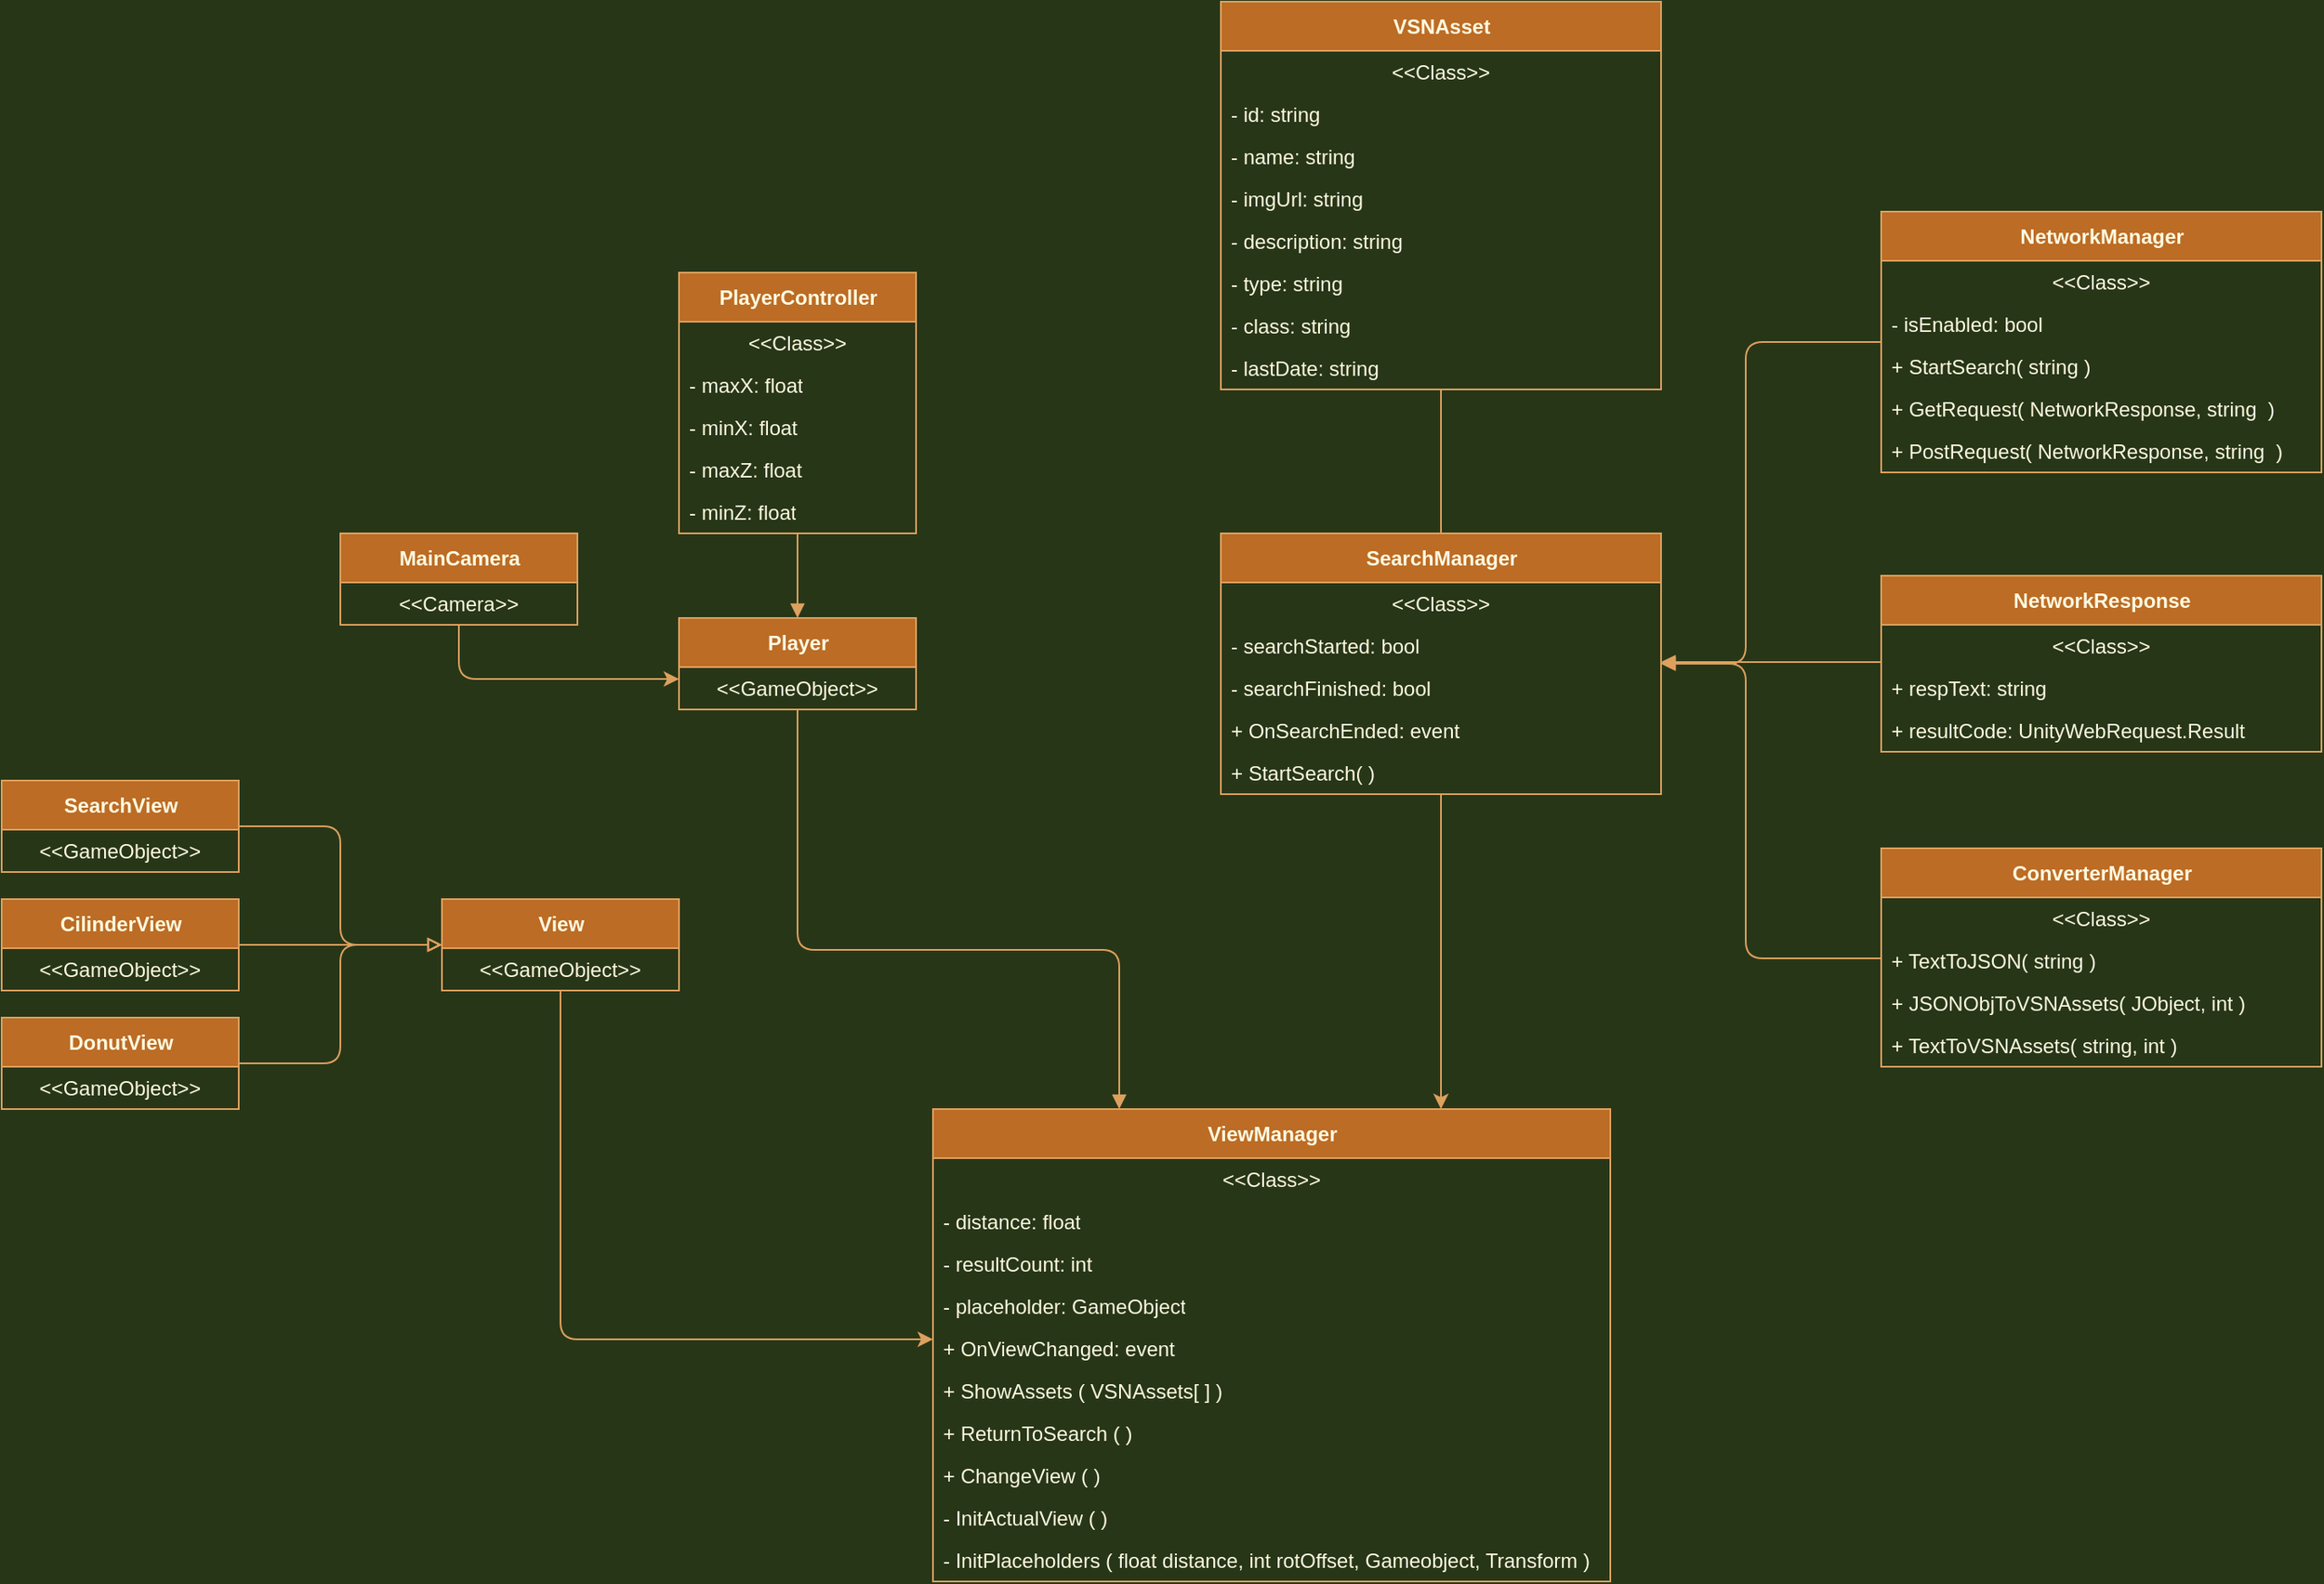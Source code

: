 <mxfile version="20.0.4" type="device"><diagram id="C5RBs43oDa-KdzZeNtuy" name="Page-1"><mxGraphModel dx="1422" dy="2001" grid="1" gridSize="10" guides="1" tooltips="1" connect="1" arrows="1" fold="1" page="1" pageScale="1" pageWidth="827" pageHeight="1169" background="#283618" math="0" shadow="0"><root><mxCell id="WIyWlLk6GJQsqaUBKTNV-0"/><mxCell id="WIyWlLk6GJQsqaUBKTNV-1" parent="WIyWlLk6GJQsqaUBKTNV-0"/><mxCell id="nnHeMRdxe-0k5A4cdbVt-11" value="" style="edgeStyle=orthogonalEdgeStyle;curved=0;rounded=1;sketch=0;orthogonalLoop=1;jettySize=auto;html=1;fontColor=#FEFAE0;strokeColor=#DDA15E;labelBackgroundColor=#283618;startArrow=block;startFill=1;endArrow=none;endFill=0;" parent="WIyWlLk6GJQsqaUBKTNV-1" source="nnHeMRdxe-0k5A4cdbVt-5" target="nnHeMRdxe-0k5A4cdbVt-8" edge="1"><mxGeometry relative="1" as="geometry"/></mxCell><mxCell id="nnHeMRdxe-0k5A4cdbVt-19" value="" style="edgeStyle=orthogonalEdgeStyle;curved=0;rounded=1;sketch=0;orthogonalLoop=1;jettySize=auto;html=1;fontColor=#FEFAE0;strokeColor=#DDA15E;fillColor=#BC6C25;startArrow=classic;startFill=1;endArrow=none;endFill=0;labelBackgroundColor=#283618;" parent="WIyWlLk6GJQsqaUBKTNV-1" source="nnHeMRdxe-0k5A4cdbVt-5" target="nnHeMRdxe-0k5A4cdbVt-17" edge="1"><mxGeometry relative="1" as="geometry"><mxPoint x="370" y="130" as="sourcePoint"/><Array as="points"><mxPoint x="310" y="370"/></Array></mxGeometry></mxCell><mxCell id="nnHeMRdxe-0k5A4cdbVt-5" value="Player" style="swimlane;fontStyle=1;align=center;verticalAlign=middle;childLayout=stackLayout;horizontal=1;startSize=29;horizontalStack=0;resizeParent=1;resizeParentMax=0;resizeLast=0;collapsible=0;marginBottom=0;html=1;rounded=0;sketch=0;fontColor=#FEFAE0;strokeColor=#DDA15E;fillColor=#BC6C25;" parent="WIyWlLk6GJQsqaUBKTNV-1" vertex="1"><mxGeometry x="440" y="334" width="140" height="54" as="geometry"/></mxCell><mxCell id="nnHeMRdxe-0k5A4cdbVt-6" value="&amp;lt;&amp;lt;GameObject&amp;gt;&amp;gt;" style="text;html=1;strokeColor=none;fillColor=none;align=center;verticalAlign=middle;spacingLeft=4;spacingRight=4;overflow=hidden;rotatable=0;points=[[0,0.5],[1,0.5]];portConstraint=eastwest;rounded=0;sketch=0;fontColor=#FEFAE0;" parent="nnHeMRdxe-0k5A4cdbVt-5" vertex="1"><mxGeometry y="29" width="140" height="25" as="geometry"/></mxCell><mxCell id="nnHeMRdxe-0k5A4cdbVt-8" value="PlayerController&lt;br&gt;" style="swimlane;fontStyle=1;align=center;verticalAlign=middle;childLayout=stackLayout;horizontal=1;startSize=29;horizontalStack=0;resizeParent=1;resizeParentMax=0;resizeLast=0;collapsible=0;marginBottom=0;html=1;rounded=0;sketch=0;fontColor=#FEFAE0;strokeColor=#DDA15E;fillColor=#BC6C25;" parent="WIyWlLk6GJQsqaUBKTNV-1" vertex="1"><mxGeometry x="440" y="130" width="140" height="154" as="geometry"/></mxCell><mxCell id="nnHeMRdxe-0k5A4cdbVt-9" value="&amp;lt;&amp;lt;Class&amp;gt;&amp;gt;" style="text;html=1;strokeColor=none;fillColor=none;align=center;verticalAlign=middle;spacingLeft=4;spacingRight=4;overflow=hidden;rotatable=0;points=[[0,0.5],[1,0.5]];portConstraint=eastwest;rounded=0;sketch=0;fontColor=#FEFAE0;" parent="nnHeMRdxe-0k5A4cdbVt-8" vertex="1"><mxGeometry y="29" width="140" height="25" as="geometry"/></mxCell><mxCell id="nnHeMRdxe-0k5A4cdbVt-10" value="- maxX: float" style="text;html=1;strokeColor=none;fillColor=none;align=left;verticalAlign=middle;spacingLeft=4;spacingRight=4;overflow=hidden;rotatable=0;points=[[0,0.5],[1,0.5]];portConstraint=eastwest;rounded=0;sketch=0;fontColor=#FEFAE0;" parent="nnHeMRdxe-0k5A4cdbVt-8" vertex="1"><mxGeometry y="54" width="140" height="25" as="geometry"/></mxCell><mxCell id="nnHeMRdxe-0k5A4cdbVt-20" value="- minX: float&lt;span style=&quot;white-space: pre;&quot;&gt;&#9;&lt;/span&gt;" style="text;html=1;strokeColor=none;fillColor=none;align=left;verticalAlign=middle;spacingLeft=4;spacingRight=4;overflow=hidden;rotatable=0;points=[[0,0.5],[1,0.5]];portConstraint=eastwest;rounded=0;sketch=0;fontColor=#FEFAE0;" parent="nnHeMRdxe-0k5A4cdbVt-8" vertex="1"><mxGeometry y="79" width="140" height="25" as="geometry"/></mxCell><mxCell id="nnHeMRdxe-0k5A4cdbVt-21" value="- maxZ: float" style="text;html=1;strokeColor=none;fillColor=none;align=left;verticalAlign=middle;spacingLeft=4;spacingRight=4;overflow=hidden;rotatable=0;points=[[0,0.5],[1,0.5]];portConstraint=eastwest;rounded=0;sketch=0;fontColor=#FEFAE0;" parent="nnHeMRdxe-0k5A4cdbVt-8" vertex="1"><mxGeometry y="104" width="140" height="25" as="geometry"/></mxCell><mxCell id="nnHeMRdxe-0k5A4cdbVt-22" value="- minZ: float" style="text;html=1;strokeColor=none;fillColor=none;align=left;verticalAlign=middle;spacingLeft=4;spacingRight=4;overflow=hidden;rotatable=0;points=[[0,0.5],[1,0.5]];portConstraint=eastwest;rounded=0;sketch=0;fontColor=#FEFAE0;" parent="nnHeMRdxe-0k5A4cdbVt-8" vertex="1"><mxGeometry y="129" width="140" height="25" as="geometry"/></mxCell><mxCell id="nnHeMRdxe-0k5A4cdbVt-17" value="MainCamera" style="swimlane;fontStyle=1;align=center;verticalAlign=middle;childLayout=stackLayout;horizontal=1;startSize=29;horizontalStack=0;resizeParent=1;resizeParentMax=0;resizeLast=0;collapsible=0;marginBottom=0;html=1;rounded=0;sketch=0;fontColor=#FEFAE0;strokeColor=#DDA15E;fillColor=#BC6C25;" parent="WIyWlLk6GJQsqaUBKTNV-1" vertex="1"><mxGeometry x="240" y="284" width="140" height="54" as="geometry"/></mxCell><mxCell id="nnHeMRdxe-0k5A4cdbVt-18" value="&amp;lt;&amp;lt;Camera&amp;gt;&amp;gt;" style="text;html=1;strokeColor=none;fillColor=none;align=center;verticalAlign=middle;spacingLeft=4;spacingRight=4;overflow=hidden;rotatable=0;points=[[0,0.5],[1,0.5]];portConstraint=eastwest;rounded=0;sketch=0;fontColor=#FEFAE0;" parent="nnHeMRdxe-0k5A4cdbVt-17" vertex="1"><mxGeometry y="29" width="140" height="25" as="geometry"/></mxCell><mxCell id="nnHeMRdxe-0k5A4cdbVt-29" value="" style="edgeStyle=orthogonalEdgeStyle;curved=0;rounded=1;sketch=0;orthogonalLoop=1;jettySize=auto;html=1;fontColor=#FEFAE0;startArrow=block;startFill=0;endArrow=none;endFill=0;strokeColor=#DDA15E;fillColor=#BC6C25;labelBackgroundColor=#283618;" parent="WIyWlLk6GJQsqaUBKTNV-1" source="nnHeMRdxe-0k5A4cdbVt-25" target="nnHeMRdxe-0k5A4cdbVt-27" edge="1"><mxGeometry relative="1" as="geometry"><Array as="points"><mxPoint x="240" y="527"/><mxPoint x="240" y="457"/></Array></mxGeometry></mxCell><mxCell id="nnHeMRdxe-0k5A4cdbVt-25" value="View" style="swimlane;fontStyle=1;align=center;verticalAlign=middle;childLayout=stackLayout;horizontal=1;startSize=29;horizontalStack=0;resizeParent=1;resizeParentMax=0;resizeLast=0;collapsible=0;marginBottom=0;html=1;rounded=0;sketch=0;fontColor=#FEFAE0;strokeColor=#DDA15E;fillColor=#BC6C25;" parent="WIyWlLk6GJQsqaUBKTNV-1" vertex="1"><mxGeometry x="300" y="500" width="140" height="54" as="geometry"/></mxCell><mxCell id="nnHeMRdxe-0k5A4cdbVt-26" value="&amp;lt;&amp;lt;GameObject&amp;gt;&amp;gt;" style="text;html=1;strokeColor=none;fillColor=none;align=center;verticalAlign=middle;spacingLeft=4;spacingRight=4;overflow=hidden;rotatable=0;points=[[0,0.5],[1,0.5]];portConstraint=eastwest;rounded=0;sketch=0;fontColor=#FEFAE0;" parent="nnHeMRdxe-0k5A4cdbVt-25" vertex="1"><mxGeometry y="29" width="140" height="25" as="geometry"/></mxCell><mxCell id="nnHeMRdxe-0k5A4cdbVt-27" value="SearchView" style="swimlane;fontStyle=1;align=center;verticalAlign=middle;childLayout=stackLayout;horizontal=1;startSize=29;horizontalStack=0;resizeParent=1;resizeParentMax=0;resizeLast=0;collapsible=0;marginBottom=0;html=1;rounded=0;sketch=0;fontColor=#FEFAE0;strokeColor=#DDA15E;fillColor=#BC6C25;" parent="WIyWlLk6GJQsqaUBKTNV-1" vertex="1"><mxGeometry x="40" y="430" width="140" height="54" as="geometry"/></mxCell><mxCell id="nnHeMRdxe-0k5A4cdbVt-28" value="&amp;lt;&amp;lt;GameObject&amp;gt;&amp;gt;" style="text;html=1;strokeColor=none;fillColor=none;align=center;verticalAlign=middle;spacingLeft=4;spacingRight=4;overflow=hidden;rotatable=0;points=[[0,0.5],[1,0.5]];portConstraint=eastwest;rounded=0;sketch=0;fontColor=#FEFAE0;" parent="nnHeMRdxe-0k5A4cdbVt-27" vertex="1"><mxGeometry y="29" width="140" height="25" as="geometry"/></mxCell><mxCell id="nnHeMRdxe-0k5A4cdbVt-30" value="DonutView" style="swimlane;fontStyle=1;align=center;verticalAlign=middle;childLayout=stackLayout;horizontal=1;startSize=29;horizontalStack=0;resizeParent=1;resizeParentMax=0;resizeLast=0;collapsible=0;marginBottom=0;html=1;rounded=0;sketch=0;fontColor=#FEFAE0;strokeColor=#DDA15E;fillColor=#BC6C25;" parent="WIyWlLk6GJQsqaUBKTNV-1" vertex="1"><mxGeometry x="40" y="570" width="140" height="54" as="geometry"/></mxCell><mxCell id="nnHeMRdxe-0k5A4cdbVt-31" value="&amp;lt;&amp;lt;GameObject&amp;gt;&amp;gt;" style="text;html=1;strokeColor=none;fillColor=none;align=center;verticalAlign=middle;spacingLeft=4;spacingRight=4;overflow=hidden;rotatable=0;points=[[0,0.5],[1,0.5]];portConstraint=eastwest;rounded=0;sketch=0;fontColor=#FEFAE0;" parent="nnHeMRdxe-0k5A4cdbVt-30" vertex="1"><mxGeometry y="29" width="140" height="25" as="geometry"/></mxCell><mxCell id="nnHeMRdxe-0k5A4cdbVt-32" value="CilinderView" style="swimlane;fontStyle=1;align=center;verticalAlign=middle;childLayout=stackLayout;horizontal=1;startSize=29;horizontalStack=0;resizeParent=1;resizeParentMax=0;resizeLast=0;collapsible=0;marginBottom=0;html=1;rounded=0;sketch=0;fontColor=#FEFAE0;strokeColor=#DDA15E;fillColor=#BC6C25;" parent="WIyWlLk6GJQsqaUBKTNV-1" vertex="1"><mxGeometry x="40" y="500" width="140" height="54" as="geometry"/></mxCell><mxCell id="nnHeMRdxe-0k5A4cdbVt-33" value="&amp;lt;&amp;lt;GameObject&amp;gt;&amp;gt;" style="text;html=1;strokeColor=none;fillColor=none;align=center;verticalAlign=middle;spacingLeft=4;spacingRight=4;overflow=hidden;rotatable=0;points=[[0,0.5],[1,0.5]];portConstraint=eastwest;rounded=0;sketch=0;fontColor=#FEFAE0;" parent="nnHeMRdxe-0k5A4cdbVt-32" vertex="1"><mxGeometry y="29" width="140" height="25" as="geometry"/></mxCell><mxCell id="nnHeMRdxe-0k5A4cdbVt-34" value="" style="edgeStyle=orthogonalEdgeStyle;curved=0;rounded=1;sketch=0;orthogonalLoop=1;jettySize=auto;html=1;fontColor=#FEFAE0;startArrow=block;startFill=0;endArrow=none;endFill=0;strokeColor=#DDA15E;fillColor=#BC6C25;labelBackgroundColor=#283618;" parent="WIyWlLk6GJQsqaUBKTNV-1" source="nnHeMRdxe-0k5A4cdbVt-25" target="nnHeMRdxe-0k5A4cdbVt-32" edge="1"><mxGeometry relative="1" as="geometry"><mxPoint x="200" y="467" as="sourcePoint"/><mxPoint x="280" y="467" as="targetPoint"/><Array as="points"><mxPoint x="370" y="527"/><mxPoint x="370" y="527"/></Array></mxGeometry></mxCell><mxCell id="nnHeMRdxe-0k5A4cdbVt-35" value="" style="edgeStyle=orthogonalEdgeStyle;curved=0;rounded=1;sketch=0;orthogonalLoop=1;jettySize=auto;html=1;fontColor=#FEFAE0;startArrow=block;startFill=0;endArrow=none;endFill=0;strokeColor=#DDA15E;fillColor=#BC6C25;labelBackgroundColor=#283618;" parent="WIyWlLk6GJQsqaUBKTNV-1" source="nnHeMRdxe-0k5A4cdbVt-25" target="nnHeMRdxe-0k5A4cdbVt-30" edge="1"><mxGeometry relative="1" as="geometry"><mxPoint x="210" y="477" as="sourcePoint"/><mxPoint x="290" y="477" as="targetPoint"/><Array as="points"><mxPoint x="240" y="527"/><mxPoint x="240" y="597"/></Array></mxGeometry></mxCell><mxCell id="nnHeMRdxe-0k5A4cdbVt-38" value="NetworkManager" style="swimlane;fontStyle=1;align=center;verticalAlign=middle;childLayout=stackLayout;horizontal=1;startSize=29;horizontalStack=0;resizeParent=1;resizeParentMax=0;resizeLast=0;collapsible=0;marginBottom=0;html=1;rounded=0;sketch=0;fontColor=#FEFAE0;strokeColor=#DDA15E;fillColor=#BC6C25;" parent="WIyWlLk6GJQsqaUBKTNV-1" vertex="1"><mxGeometry x="1150" y="94" width="260" height="154" as="geometry"/></mxCell><mxCell id="nnHeMRdxe-0k5A4cdbVt-39" value="&amp;lt;&amp;lt;Class&amp;gt;&amp;gt;" style="text;html=1;strokeColor=none;fillColor=none;align=center;verticalAlign=middle;spacingLeft=4;spacingRight=4;overflow=hidden;rotatable=0;points=[[0,0.5],[1,0.5]];portConstraint=eastwest;rounded=0;sketch=0;fontColor=#FEFAE0;" parent="nnHeMRdxe-0k5A4cdbVt-38" vertex="1"><mxGeometry y="29" width="260" height="25" as="geometry"/></mxCell><mxCell id="nnHeMRdxe-0k5A4cdbVt-44" value="- isEnabled: bool" style="text;html=1;strokeColor=none;fillColor=none;align=left;verticalAlign=middle;spacingLeft=4;spacingRight=4;overflow=hidden;rotatable=0;points=[[0,0.5],[1,0.5]];portConstraint=eastwest;rounded=0;sketch=0;fontColor=#FEFAE0;" parent="nnHeMRdxe-0k5A4cdbVt-38" vertex="1"><mxGeometry y="54" width="260" height="25" as="geometry"/></mxCell><mxCell id="nnHeMRdxe-0k5A4cdbVt-45" value="+ StartSearch( string )" style="text;html=1;strokeColor=none;fillColor=none;align=left;verticalAlign=middle;spacingLeft=4;spacingRight=4;overflow=hidden;rotatable=0;points=[[0,0.5],[1,0.5]];portConstraint=eastwest;rounded=0;sketch=0;fontColor=#FEFAE0;" parent="nnHeMRdxe-0k5A4cdbVt-38" vertex="1"><mxGeometry y="79" width="260" height="25" as="geometry"/></mxCell><mxCell id="nnHeMRdxe-0k5A4cdbVt-51" value="+ GetRequest( NetworkResponse, string&amp;nbsp; )" style="text;html=1;strokeColor=none;fillColor=none;align=left;verticalAlign=middle;spacingLeft=4;spacingRight=4;overflow=hidden;rotatable=0;points=[[0,0.5],[1,0.5]];portConstraint=eastwest;rounded=0;sketch=0;fontColor=#FEFAE0;" parent="nnHeMRdxe-0k5A4cdbVt-38" vertex="1"><mxGeometry y="104" width="260" height="25" as="geometry"/></mxCell><mxCell id="nnHeMRdxe-0k5A4cdbVt-52" value="+ PostRequest( NetworkResponse, string&amp;nbsp; )" style="text;html=1;strokeColor=none;fillColor=none;align=left;verticalAlign=middle;spacingLeft=4;spacingRight=4;overflow=hidden;rotatable=0;points=[[0,0.5],[1,0.5]];portConstraint=eastwest;rounded=0;sketch=0;fontColor=#FEFAE0;" parent="nnHeMRdxe-0k5A4cdbVt-38" vertex="1"><mxGeometry y="129" width="260" height="25" as="geometry"/></mxCell><mxCell id="nnHeMRdxe-0k5A4cdbVt-53" value="NetworkResponse" style="swimlane;fontStyle=1;align=center;verticalAlign=middle;childLayout=stackLayout;horizontal=1;startSize=29;horizontalStack=0;resizeParent=1;resizeParentMax=0;resizeLast=0;collapsible=0;marginBottom=0;html=1;rounded=0;sketch=0;fontColor=#FEFAE0;strokeColor=#DDA15E;fillColor=#BC6C25;" parent="WIyWlLk6GJQsqaUBKTNV-1" vertex="1"><mxGeometry x="1150" y="309" width="260" height="104" as="geometry"/></mxCell><mxCell id="nnHeMRdxe-0k5A4cdbVt-54" value="&amp;lt;&amp;lt;Class&amp;gt;&amp;gt;" style="text;html=1;strokeColor=none;fillColor=none;align=center;verticalAlign=middle;spacingLeft=4;spacingRight=4;overflow=hidden;rotatable=0;points=[[0,0.5],[1,0.5]];portConstraint=eastwest;rounded=0;sketch=0;fontColor=#FEFAE0;" parent="nnHeMRdxe-0k5A4cdbVt-53" vertex="1"><mxGeometry y="29" width="260" height="25" as="geometry"/></mxCell><mxCell id="nnHeMRdxe-0k5A4cdbVt-55" value="+ respText: string" style="text;html=1;strokeColor=none;fillColor=none;align=left;verticalAlign=middle;spacingLeft=4;spacingRight=4;overflow=hidden;rotatable=0;points=[[0,0.5],[1,0.5]];portConstraint=eastwest;rounded=0;sketch=0;fontColor=#FEFAE0;" parent="nnHeMRdxe-0k5A4cdbVt-53" vertex="1"><mxGeometry y="54" width="260" height="25" as="geometry"/></mxCell><mxCell id="nnHeMRdxe-0k5A4cdbVt-59" value="+ resultCode: UnityWebRequest.Result" style="text;html=1;strokeColor=none;fillColor=none;align=left;verticalAlign=middle;spacingLeft=4;spacingRight=4;overflow=hidden;rotatable=0;points=[[0,0.5],[1,0.5]];portConstraint=eastwest;rounded=0;sketch=0;fontColor=#FEFAE0;" parent="nnHeMRdxe-0k5A4cdbVt-53" vertex="1"><mxGeometry y="79" width="260" height="25" as="geometry"/></mxCell><mxCell id="nnHeMRdxe-0k5A4cdbVt-60" value="ConverterManager" style="swimlane;fontStyle=1;align=center;verticalAlign=middle;childLayout=stackLayout;horizontal=1;startSize=29;horizontalStack=0;resizeParent=1;resizeParentMax=0;resizeLast=0;collapsible=0;marginBottom=0;html=1;rounded=0;sketch=0;fontColor=#FEFAE0;strokeColor=#DDA15E;fillColor=#BC6C25;" parent="WIyWlLk6GJQsqaUBKTNV-1" vertex="1"><mxGeometry x="1150" y="470" width="260" height="129" as="geometry"/></mxCell><mxCell id="nnHeMRdxe-0k5A4cdbVt-61" value="&amp;lt;&amp;lt;Class&amp;gt;&amp;gt;" style="text;html=1;strokeColor=none;fillColor=none;align=center;verticalAlign=middle;spacingLeft=4;spacingRight=4;overflow=hidden;rotatable=0;points=[[0,0.5],[1,0.5]];portConstraint=eastwest;rounded=0;sketch=0;fontColor=#FEFAE0;" parent="nnHeMRdxe-0k5A4cdbVt-60" vertex="1"><mxGeometry y="29" width="260" height="25" as="geometry"/></mxCell><mxCell id="nnHeMRdxe-0k5A4cdbVt-63" value="+ TextToJSON( string )" style="text;html=1;strokeColor=none;fillColor=none;align=left;verticalAlign=middle;spacingLeft=4;spacingRight=4;overflow=hidden;rotatable=0;points=[[0,0.5],[1,0.5]];portConstraint=eastwest;rounded=0;sketch=0;fontColor=#FEFAE0;" parent="nnHeMRdxe-0k5A4cdbVt-60" vertex="1"><mxGeometry y="54" width="260" height="25" as="geometry"/></mxCell><mxCell id="nnHeMRdxe-0k5A4cdbVt-70" value="+ JSONObjToVSNAssets( JObject, int )" style="text;html=1;strokeColor=none;fillColor=none;align=left;verticalAlign=middle;spacingLeft=4;spacingRight=4;overflow=hidden;rotatable=0;points=[[0,0.5],[1,0.5]];portConstraint=eastwest;rounded=0;sketch=0;fontColor=#FEFAE0;" parent="nnHeMRdxe-0k5A4cdbVt-60" vertex="1"><mxGeometry y="79" width="260" height="25" as="geometry"/></mxCell><mxCell id="nnHeMRdxe-0k5A4cdbVt-71" value="+ TextToVSNAssets( string, int )" style="text;html=1;strokeColor=none;fillColor=none;align=left;verticalAlign=middle;spacingLeft=4;spacingRight=4;overflow=hidden;rotatable=0;points=[[0,0.5],[1,0.5]];portConstraint=eastwest;rounded=0;sketch=0;fontColor=#FEFAE0;" parent="nnHeMRdxe-0k5A4cdbVt-60" vertex="1"><mxGeometry y="104" width="260" height="25" as="geometry"/></mxCell><mxCell id="nnHeMRdxe-0k5A4cdbVt-72" value="SearchManager" style="swimlane;fontStyle=1;align=center;verticalAlign=middle;childLayout=stackLayout;horizontal=1;startSize=29;horizontalStack=0;resizeParent=1;resizeParentMax=0;resizeLast=0;collapsible=0;marginBottom=0;html=1;rounded=0;sketch=0;fontColor=#FEFAE0;strokeColor=#DDA15E;fillColor=#BC6C25;" parent="WIyWlLk6GJQsqaUBKTNV-1" vertex="1"><mxGeometry x="760" y="284" width="260" height="154" as="geometry"/></mxCell><mxCell id="nnHeMRdxe-0k5A4cdbVt-73" value="&amp;lt;&amp;lt;Class&amp;gt;&amp;gt;" style="text;html=1;strokeColor=none;fillColor=none;align=center;verticalAlign=middle;spacingLeft=4;spacingRight=4;overflow=hidden;rotatable=0;points=[[0,0.5],[1,0.5]];portConstraint=eastwest;rounded=0;sketch=0;fontColor=#FEFAE0;" parent="nnHeMRdxe-0k5A4cdbVt-72" vertex="1"><mxGeometry y="29" width="260" height="25" as="geometry"/></mxCell><mxCell id="9al9qtQD_lV19FdsE2IC-10" value="- searchStarted: bool" style="text;html=1;strokeColor=none;fillColor=none;align=left;verticalAlign=middle;spacingLeft=4;spacingRight=4;overflow=hidden;rotatable=0;points=[[0,0.5],[1,0.5]];portConstraint=eastwest;rounded=0;sketch=0;fontColor=#FEFAE0;" vertex="1" parent="nnHeMRdxe-0k5A4cdbVt-72"><mxGeometry y="54" width="260" height="25" as="geometry"/></mxCell><mxCell id="9al9qtQD_lV19FdsE2IC-11" value="- searchFinished: bool" style="text;html=1;strokeColor=none;fillColor=none;align=left;verticalAlign=middle;spacingLeft=4;spacingRight=4;overflow=hidden;rotatable=0;points=[[0,0.5],[1,0.5]];portConstraint=eastwest;rounded=0;sketch=0;fontColor=#FEFAE0;" vertex="1" parent="nnHeMRdxe-0k5A4cdbVt-72"><mxGeometry y="79" width="260" height="25" as="geometry"/></mxCell><mxCell id="9al9qtQD_lV19FdsE2IC-13" value="+ OnSearchEnded: event" style="text;html=1;strokeColor=none;fillColor=none;align=left;verticalAlign=middle;spacingLeft=4;spacingRight=4;overflow=hidden;rotatable=0;points=[[0,0.5],[1,0.5]];portConstraint=eastwest;rounded=0;sketch=0;fontColor=#FEFAE0;" vertex="1" parent="nnHeMRdxe-0k5A4cdbVt-72"><mxGeometry y="104" width="260" height="25" as="geometry"/></mxCell><mxCell id="9al9qtQD_lV19FdsE2IC-12" value="+ StartSearch( )" style="text;html=1;strokeColor=none;fillColor=none;align=left;verticalAlign=middle;spacingLeft=4;spacingRight=4;overflow=hidden;rotatable=0;points=[[0,0.5],[1,0.5]];portConstraint=eastwest;rounded=0;sketch=0;fontColor=#FEFAE0;" vertex="1" parent="nnHeMRdxe-0k5A4cdbVt-72"><mxGeometry y="129" width="260" height="25" as="geometry"/></mxCell><mxCell id="nnHeMRdxe-0k5A4cdbVt-78" value="" style="edgeStyle=orthogonalEdgeStyle;curved=0;rounded=1;sketch=0;orthogonalLoop=1;jettySize=auto;html=1;fontColor=#FEFAE0;strokeColor=#DDA15E;labelBackgroundColor=#283618;startArrow=block;startFill=1;endArrow=none;endFill=0;" parent="WIyWlLk6GJQsqaUBKTNV-1" source="nnHeMRdxe-0k5A4cdbVt-72" target="nnHeMRdxe-0k5A4cdbVt-38" edge="1"><mxGeometry relative="1" as="geometry"><mxPoint x="920" y="141" as="sourcePoint"/><mxPoint x="1020" y="201" as="targetPoint"/><Array as="points"><mxPoint x="1070" y="361"/><mxPoint x="1070" y="171"/></Array></mxGeometry></mxCell><mxCell id="nnHeMRdxe-0k5A4cdbVt-79" value="" style="edgeStyle=orthogonalEdgeStyle;curved=0;rounded=1;sketch=0;orthogonalLoop=1;jettySize=auto;html=1;fontColor=#FEFAE0;strokeColor=#DDA15E;labelBackgroundColor=#283618;startArrow=block;startFill=1;endArrow=none;endFill=0;" parent="WIyWlLk6GJQsqaUBKTNV-1" source="nnHeMRdxe-0k5A4cdbVt-72" target="nnHeMRdxe-0k5A4cdbVt-53" edge="1"><mxGeometry relative="1" as="geometry"><mxPoint x="1000" y="371" as="sourcePoint"/><mxPoint x="1160" y="181" as="targetPoint"/><Array as="points"><mxPoint x="1070" y="360"/><mxPoint x="1070" y="360"/></Array></mxGeometry></mxCell><mxCell id="nnHeMRdxe-0k5A4cdbVt-80" value="" style="edgeStyle=orthogonalEdgeStyle;curved=0;rounded=1;sketch=0;orthogonalLoop=1;jettySize=auto;html=1;fontColor=#FEFAE0;strokeColor=#DDA15E;labelBackgroundColor=#283618;startArrow=block;startFill=1;endArrow=none;endFill=0;" parent="WIyWlLk6GJQsqaUBKTNV-1" source="nnHeMRdxe-0k5A4cdbVt-72" target="nnHeMRdxe-0k5A4cdbVt-60" edge="1"><mxGeometry relative="1" as="geometry"><mxPoint x="1000" y="370" as="sourcePoint"/><mxPoint x="1160" y="370" as="targetPoint"/><Array as="points"><mxPoint x="1070" y="361"/><mxPoint x="1070" y="535"/></Array></mxGeometry></mxCell><mxCell id="nnHeMRdxe-0k5A4cdbVt-85" value="" style="edgeStyle=orthogonalEdgeStyle;curved=0;rounded=1;sketch=0;orthogonalLoop=1;jettySize=auto;html=1;fontColor=#FEFAE0;strokeColor=#DDA15E;fillColor=#BC6C25;startArrow=classic;startFill=1;endArrow=none;endFill=0;labelBackgroundColor=#283618;" parent="WIyWlLk6GJQsqaUBKTNV-1" source="nnHeMRdxe-0k5A4cdbVt-86" target="nnHeMRdxe-0k5A4cdbVt-72" edge="1"><mxGeometry relative="1" as="geometry"><mxPoint x="1030" y="612" as="sourcePoint"/><mxPoint x="910" y="500" as="targetPoint"/><Array as="points"><mxPoint x="890" y="530"/><mxPoint x="890" y="530"/></Array></mxGeometry></mxCell><mxCell id="nnHeMRdxe-0k5A4cdbVt-86" value="ViewManager" style="swimlane;fontStyle=1;align=center;verticalAlign=middle;childLayout=stackLayout;horizontal=1;startSize=29;horizontalStack=0;resizeParent=1;resizeParentMax=0;resizeLast=0;collapsible=0;marginBottom=0;html=1;rounded=0;sketch=0;fontColor=#FEFAE0;strokeColor=#DDA15E;fillColor=#BC6C25;" parent="WIyWlLk6GJQsqaUBKTNV-1" vertex="1"><mxGeometry x="590" y="624" width="400" height="279" as="geometry"/></mxCell><mxCell id="nnHeMRdxe-0k5A4cdbVt-87" value="&amp;lt;&amp;lt;Class&amp;gt;&amp;gt;" style="text;html=1;strokeColor=none;fillColor=none;align=center;verticalAlign=middle;spacingLeft=4;spacingRight=4;overflow=hidden;rotatable=0;points=[[0,0.5],[1,0.5]];portConstraint=eastwest;rounded=0;sketch=0;fontColor=#FEFAE0;" parent="nnHeMRdxe-0k5A4cdbVt-86" vertex="1"><mxGeometry y="29" width="400" height="25" as="geometry"/></mxCell><mxCell id="9al9qtQD_lV19FdsE2IC-15" value="- distance: float" style="text;html=1;strokeColor=none;fillColor=none;align=left;verticalAlign=middle;spacingLeft=4;spacingRight=4;overflow=hidden;rotatable=0;points=[[0,0.5],[1,0.5]];portConstraint=eastwest;rounded=0;sketch=0;fontColor=#FEFAE0;" vertex="1" parent="nnHeMRdxe-0k5A4cdbVt-86"><mxGeometry y="54" width="400" height="25" as="geometry"/></mxCell><mxCell id="9al9qtQD_lV19FdsE2IC-16" value="- resultCount: int" style="text;html=1;strokeColor=none;fillColor=none;align=left;verticalAlign=middle;spacingLeft=4;spacingRight=4;overflow=hidden;rotatable=0;points=[[0,0.5],[1,0.5]];portConstraint=eastwest;rounded=0;sketch=0;fontColor=#FEFAE0;" vertex="1" parent="nnHeMRdxe-0k5A4cdbVt-86"><mxGeometry y="79" width="400" height="25" as="geometry"/></mxCell><mxCell id="9al9qtQD_lV19FdsE2IC-17" value="- placeholder: GameObject" style="text;html=1;strokeColor=none;fillColor=none;align=left;verticalAlign=middle;spacingLeft=4;spacingRight=4;overflow=hidden;rotatable=0;points=[[0,0.5],[1,0.5]];portConstraint=eastwest;rounded=0;sketch=0;fontColor=#FEFAE0;" vertex="1" parent="nnHeMRdxe-0k5A4cdbVt-86"><mxGeometry y="104" width="400" height="25" as="geometry"/></mxCell><mxCell id="9al9qtQD_lV19FdsE2IC-18" value="+ OnViewChanged: event" style="text;html=1;strokeColor=none;fillColor=none;align=left;verticalAlign=middle;spacingLeft=4;spacingRight=4;overflow=hidden;rotatable=0;points=[[0,0.5],[1,0.5]];portConstraint=eastwest;rounded=0;sketch=0;fontColor=#FEFAE0;" vertex="1" parent="nnHeMRdxe-0k5A4cdbVt-86"><mxGeometry y="129" width="400" height="25" as="geometry"/></mxCell><mxCell id="9al9qtQD_lV19FdsE2IC-19" value="+ ShowAssets ( VSNAssets[ ] )" style="text;html=1;strokeColor=none;fillColor=none;align=left;verticalAlign=middle;spacingLeft=4;spacingRight=4;overflow=hidden;rotatable=0;points=[[0,0.5],[1,0.5]];portConstraint=eastwest;rounded=0;sketch=0;fontColor=#FEFAE0;" vertex="1" parent="nnHeMRdxe-0k5A4cdbVt-86"><mxGeometry y="154" width="400" height="25" as="geometry"/></mxCell><mxCell id="9al9qtQD_lV19FdsE2IC-21" value="+ ReturnToSearch ( )" style="text;html=1;strokeColor=none;fillColor=none;align=left;verticalAlign=middle;spacingLeft=4;spacingRight=4;overflow=hidden;rotatable=0;points=[[0,0.5],[1,0.5]];portConstraint=eastwest;rounded=0;sketch=0;fontColor=#FEFAE0;" vertex="1" parent="nnHeMRdxe-0k5A4cdbVt-86"><mxGeometry y="179" width="400" height="25" as="geometry"/></mxCell><mxCell id="9al9qtQD_lV19FdsE2IC-20" value="+ ChangeView ( )" style="text;html=1;strokeColor=none;fillColor=none;align=left;verticalAlign=middle;spacingLeft=4;spacingRight=4;overflow=hidden;rotatable=0;points=[[0,0.5],[1,0.5]];portConstraint=eastwest;rounded=0;sketch=0;fontColor=#FEFAE0;" vertex="1" parent="nnHeMRdxe-0k5A4cdbVt-86"><mxGeometry y="204" width="400" height="25" as="geometry"/></mxCell><mxCell id="9al9qtQD_lV19FdsE2IC-22" value="- InitActualView ( )" style="text;html=1;strokeColor=none;fillColor=none;align=left;verticalAlign=middle;spacingLeft=4;spacingRight=4;overflow=hidden;rotatable=0;points=[[0,0.5],[1,0.5]];portConstraint=eastwest;rounded=0;sketch=0;fontColor=#FEFAE0;" vertex="1" parent="nnHeMRdxe-0k5A4cdbVt-86"><mxGeometry y="229" width="400" height="25" as="geometry"/></mxCell><mxCell id="9al9qtQD_lV19FdsE2IC-23" value="- InitPlaceholders ( float distance, int rotOffset, Gameobject, Transform )" style="text;html=1;strokeColor=none;fillColor=none;align=left;verticalAlign=middle;spacingLeft=4;spacingRight=4;overflow=hidden;rotatable=0;points=[[0,0.5],[1,0.5]];portConstraint=eastwest;rounded=0;sketch=0;fontColor=#FEFAE0;" vertex="1" parent="nnHeMRdxe-0k5A4cdbVt-86"><mxGeometry y="254" width="400" height="25" as="geometry"/></mxCell><mxCell id="nnHeMRdxe-0k5A4cdbVt-92" value="" style="edgeStyle=orthogonalEdgeStyle;curved=0;rounded=1;sketch=0;orthogonalLoop=1;jettySize=auto;html=1;fontColor=#FEFAE0;strokeColor=#DDA15E;fillColor=#BC6C25;startArrow=classic;startFill=1;endArrow=none;endFill=0;labelBackgroundColor=#283618;" parent="WIyWlLk6GJQsqaUBKTNV-1" source="nnHeMRdxe-0k5A4cdbVt-86" target="nnHeMRdxe-0k5A4cdbVt-25" edge="1"><mxGeometry relative="1" as="geometry"><mxPoint x="500" y="680" as="sourcePoint"/><mxPoint x="390" y="680" as="targetPoint"/><Array as="points"><mxPoint x="370" y="760"/></Array></mxGeometry></mxCell><mxCell id="9al9qtQD_lV19FdsE2IC-0" value="VSNAsset" style="swimlane;fontStyle=1;align=center;verticalAlign=middle;childLayout=stackLayout;horizontal=1;startSize=29;horizontalStack=0;resizeParent=1;resizeParentMax=0;resizeLast=0;collapsible=0;marginBottom=0;html=1;rounded=0;sketch=0;fontColor=#FEFAE0;strokeColor=#DDA15E;fillColor=#BC6C25;" vertex="1" parent="WIyWlLk6GJQsqaUBKTNV-1"><mxGeometry x="760" y="-30" width="260" height="229" as="geometry"/></mxCell><mxCell id="9al9qtQD_lV19FdsE2IC-1" value="&amp;lt;&amp;lt;Class&amp;gt;&amp;gt;" style="text;html=1;strokeColor=none;fillColor=none;align=center;verticalAlign=middle;spacingLeft=4;spacingRight=4;overflow=hidden;rotatable=0;points=[[0,0.5],[1,0.5]];portConstraint=eastwest;rounded=0;sketch=0;fontColor=#FEFAE0;" vertex="1" parent="9al9qtQD_lV19FdsE2IC-0"><mxGeometry y="29" width="260" height="25" as="geometry"/></mxCell><mxCell id="9al9qtQD_lV19FdsE2IC-2" value="- id: string" style="text;html=1;strokeColor=none;fillColor=none;align=left;verticalAlign=middle;spacingLeft=4;spacingRight=4;overflow=hidden;rotatable=0;points=[[0,0.5],[1,0.5]];portConstraint=eastwest;rounded=0;sketch=0;fontColor=#FEFAE0;" vertex="1" parent="9al9qtQD_lV19FdsE2IC-0"><mxGeometry y="54" width="260" height="25" as="geometry"/></mxCell><mxCell id="9al9qtQD_lV19FdsE2IC-3" value="- name: string" style="text;html=1;strokeColor=none;fillColor=none;align=left;verticalAlign=middle;spacingLeft=4;spacingRight=4;overflow=hidden;rotatable=0;points=[[0,0.5],[1,0.5]];portConstraint=eastwest;rounded=0;sketch=0;fontColor=#FEFAE0;" vertex="1" parent="9al9qtQD_lV19FdsE2IC-0"><mxGeometry y="79" width="260" height="25" as="geometry"/></mxCell><mxCell id="9al9qtQD_lV19FdsE2IC-4" value="- imgUrl: string" style="text;html=1;strokeColor=none;fillColor=none;align=left;verticalAlign=middle;spacingLeft=4;spacingRight=4;overflow=hidden;rotatable=0;points=[[0,0.5],[1,0.5]];portConstraint=eastwest;rounded=0;sketch=0;fontColor=#FEFAE0;" vertex="1" parent="9al9qtQD_lV19FdsE2IC-0"><mxGeometry y="104" width="260" height="25" as="geometry"/></mxCell><mxCell id="9al9qtQD_lV19FdsE2IC-8" value="- description: string" style="text;html=1;strokeColor=none;fillColor=none;align=left;verticalAlign=middle;spacingLeft=4;spacingRight=4;overflow=hidden;rotatable=0;points=[[0,0.5],[1,0.5]];portConstraint=eastwest;rounded=0;sketch=0;fontColor=#FEFAE0;" vertex="1" parent="9al9qtQD_lV19FdsE2IC-0"><mxGeometry y="129" width="260" height="25" as="geometry"/></mxCell><mxCell id="9al9qtQD_lV19FdsE2IC-7" value="- type: string" style="text;html=1;strokeColor=none;fillColor=none;align=left;verticalAlign=middle;spacingLeft=4;spacingRight=4;overflow=hidden;rotatable=0;points=[[0,0.5],[1,0.5]];portConstraint=eastwest;rounded=0;sketch=0;fontColor=#FEFAE0;" vertex="1" parent="9al9qtQD_lV19FdsE2IC-0"><mxGeometry y="154" width="260" height="25" as="geometry"/></mxCell><mxCell id="9al9qtQD_lV19FdsE2IC-6" value="- class: string" style="text;html=1;strokeColor=none;fillColor=none;align=left;verticalAlign=middle;spacingLeft=4;spacingRight=4;overflow=hidden;rotatable=0;points=[[0,0.5],[1,0.5]];portConstraint=eastwest;rounded=0;sketch=0;fontColor=#FEFAE0;" vertex="1" parent="9al9qtQD_lV19FdsE2IC-0"><mxGeometry y="179" width="260" height="25" as="geometry"/></mxCell><mxCell id="9al9qtQD_lV19FdsE2IC-5" value="- lastDate: string" style="text;html=1;strokeColor=none;fillColor=none;align=left;verticalAlign=middle;spacingLeft=4;spacingRight=4;overflow=hidden;rotatable=0;points=[[0,0.5],[1,0.5]];portConstraint=eastwest;rounded=0;sketch=0;fontColor=#FEFAE0;" vertex="1" parent="9al9qtQD_lV19FdsE2IC-0"><mxGeometry y="204" width="260" height="25" as="geometry"/></mxCell><mxCell id="9al9qtQD_lV19FdsE2IC-9" value="" style="edgeStyle=orthogonalEdgeStyle;curved=0;rounded=1;sketch=0;orthogonalLoop=1;jettySize=auto;html=1;fontColor=#FEFAE0;strokeColor=#DDA15E;fillColor=#BC6C25;startArrow=none;startFill=0;endArrow=none;endFill=0;labelBackgroundColor=#283618;" edge="1" parent="WIyWlLk6GJQsqaUBKTNV-1" source="nnHeMRdxe-0k5A4cdbVt-72" target="9al9qtQD_lV19FdsE2IC-0"><mxGeometry relative="1" as="geometry"><mxPoint x="950" y="678" as="sourcePoint"/><mxPoint x="990" y="365" as="targetPoint"/><Array as="points"><mxPoint x="890" y="270"/><mxPoint x="890" y="270"/></Array></mxGeometry></mxCell><mxCell id="9al9qtQD_lV19FdsE2IC-24" value="" style="edgeStyle=orthogonalEdgeStyle;curved=0;rounded=1;sketch=0;orthogonalLoop=1;jettySize=auto;html=1;fontColor=#FEFAE0;strokeColor=#DDA15E;labelBackgroundColor=#283618;startArrow=block;startFill=1;endArrow=none;endFill=0;" edge="1" parent="WIyWlLk6GJQsqaUBKTNV-1" source="nnHeMRdxe-0k5A4cdbVt-86" target="nnHeMRdxe-0k5A4cdbVt-5"><mxGeometry relative="1" as="geometry"><mxPoint x="520" y="344" as="sourcePoint"/><mxPoint x="520" y="294" as="targetPoint"/><Array as="points"><mxPoint x="700" y="530"/><mxPoint x="510" y="530"/></Array></mxGeometry></mxCell></root></mxGraphModel></diagram></mxfile>